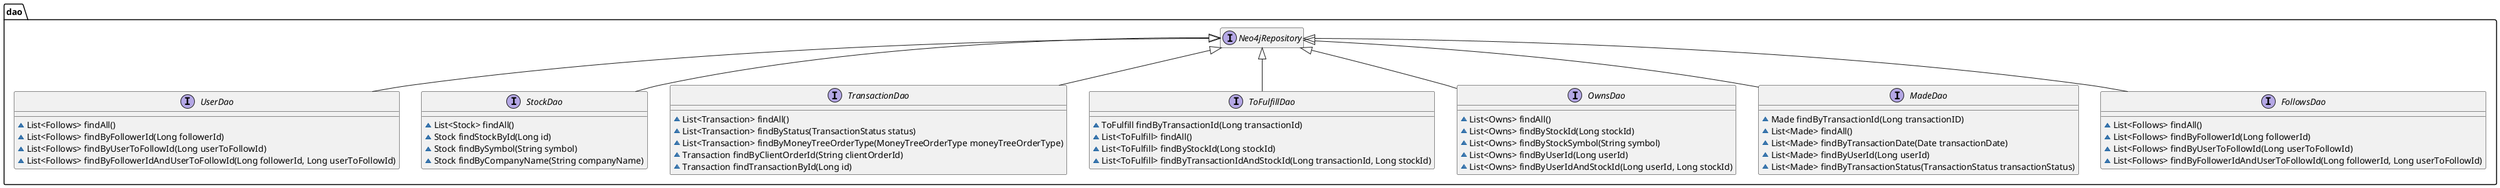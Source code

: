 @startuml

package dao {
    interface UserDao extends Neo4jRepository {
        ~List<Follows> findAll()
        ~List<Follows> findByFollowerId(Long followerId)
        ~List<Follows> findByUserToFollowId(Long userToFollowId)
        ~List<Follows> findByFollowerIdAndUserToFollowId(Long followerId, Long userToFollowId)
    }

    interface StockDao extends Neo4jRepository {
        ~List<Stock> findAll()
        ~Stock findStockById(Long id)
        ~Stock findBySymbol(String symbol)
        ~Stock findByCompanyName(String companyName)
    }

    interface TransactionDao extends Neo4jRepository {
        ~List<Transaction> findAll()
        ~List<Transaction> findByStatus(TransactionStatus status)
        ~List<Transaction> findByMoneyTreeOrderType(MoneyTreeOrderType moneyTreeOrderType)
        ~Transaction findByClientOrderId(String clientOrderId)
        ~Transaction findTransactionById(Long id)
    }

    interface ToFulfillDao extends Neo4jRepository {
        ~ToFulfill findByTransactionId(Long transactionId)
        ~List<ToFulfill> findAll()
        ~List<ToFulfill> findByStockId(Long stockId)
        ~List<ToFulfill> findByTransactionIdAndStockId(Long transactionId, Long stockId)
    }

    interface OwnsDao extends Neo4jRepository {
        ~List<Owns> findAll()
        ~List<Owns> findByStockId(Long stockId)
        ~List<Owns> findByStockSymbol(String symbol)
        ~List<Owns> findByUserId(Long userId)
        ~List<Owns> findByUserIdAndStockId(Long userId, Long stockId)
    }

    interface MadeDao extends Neo4jRepository {
        ~Made findByTransactionId(Long transactionID)
        ~List<Made> findAll()
        ~List<Made> findByTransactionDate(Date transactionDate)
        ~List<Made> findByUserId(Long userId)
        ~List<Made> findByTransactionStatus(TransactionStatus transactionStatus)
    }

    interface FollowsDao extends Neo4jRepository {
        ~List<Follows> findAll()
        ~List<Follows> findByFollowerId(Long followerId)
        ~List<Follows> findByUserToFollowId(Long userToFollowId)
        ~List<Follows> findByFollowerIdAndUserToFollowId(Long followerId, Long userToFollowId)
    }

    hide Neo4jRepository methods
    hide Neo4jRepository fields
}

@enduml